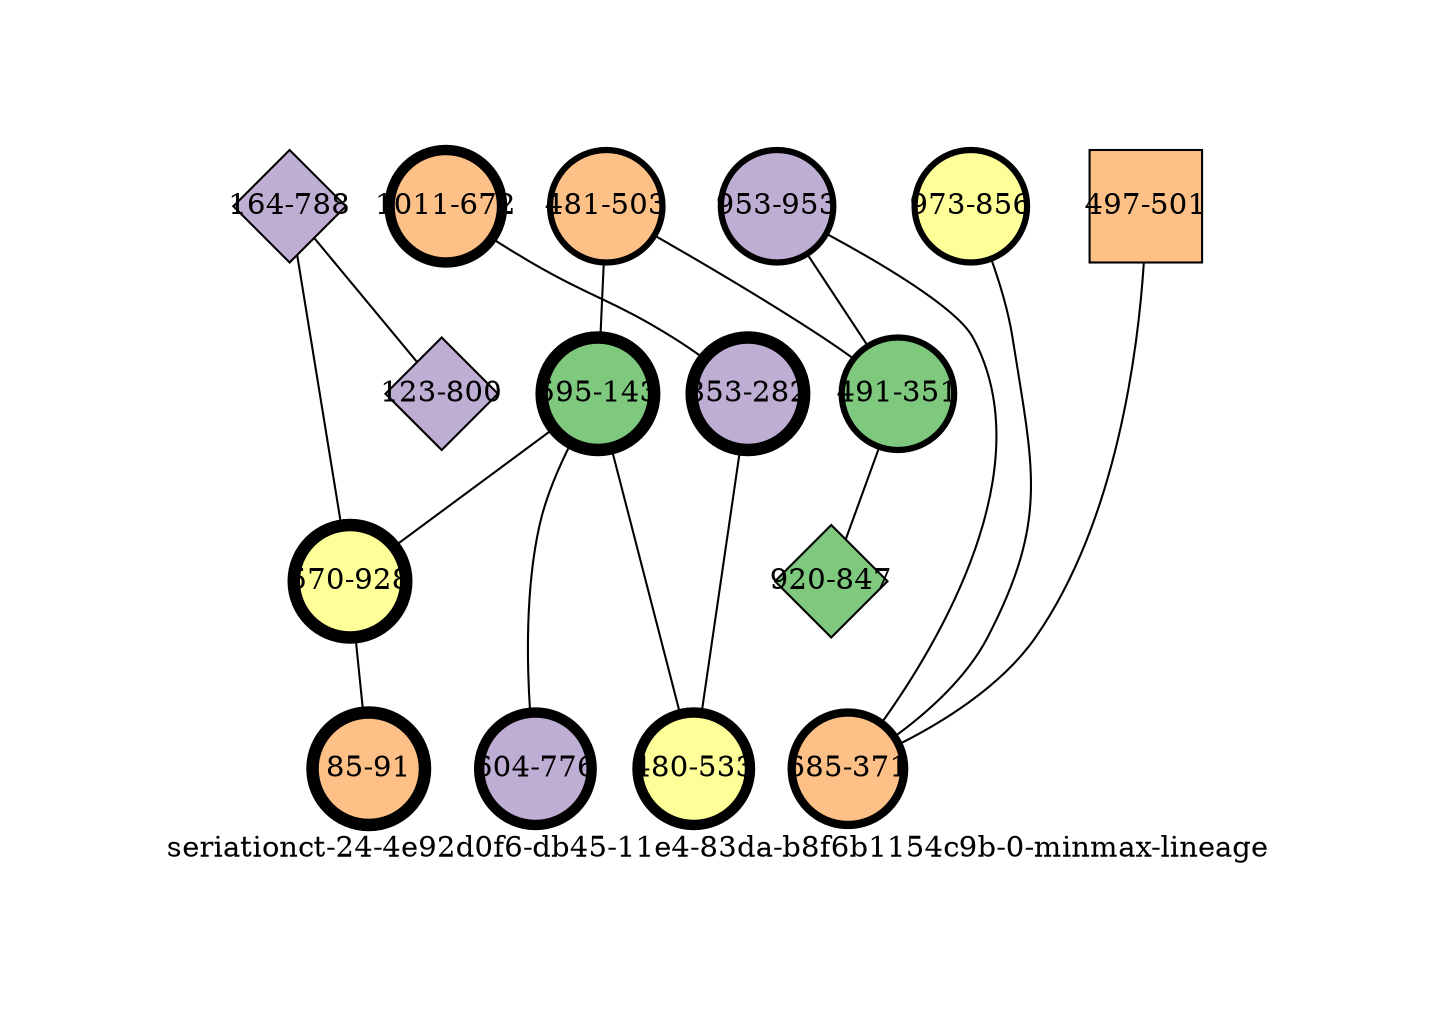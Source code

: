 strict graph "seriationct-24-4e92d0f6-db45-11e4-83da-b8f6b1154c9b-0-minmax-lineage" {
labelloc=b;
ratio=auto;
pad="1.0";
label="seriationct-24-4e92d0f6-db45-11e4-83da-b8f6b1154c9b-0-minmax-lineage";
node [width="0.75", style=filled, fixedsize=true, height="0.75", shape=circle, label=""];
0 [xCoordinate="788.0", appears_in_slice=1, yCoordinate="164.0", colorscheme=accent6, lineage_id=2, short_label="164-788", label="164-788", shape=diamond, cluster_id=1, fillcolor=2, size="500.0", id=3, penwidth="1.0"];
1 [xCoordinate="501.0", appears_in_slice=1, yCoordinate="497.0", colorscheme=accent6, lineage_id=1, short_label="497-501", label="497-501", shape=square, cluster_id=2, fillcolor=3, size="500.0", id=0, penwidth="1.0"];
2 [xCoordinate="856.0", appears_in_slice=3, yCoordinate="973.0", colorscheme=accent6, lineage_id=0, short_label="973-856", label="973-856", shape=circle, cluster_id=3, fillcolor=4, size="500.0", id=1, penwidth="3.0"];
3 [xCoordinate="672.0", appears_in_slice=5, yCoordinate="1011.0", colorscheme=accent6, lineage_id=0, short_label="1011-672", label="1011-672", shape=circle, cluster_id=2, fillcolor=3, size="500.0", id=15, penwidth="5.0"];
4 [xCoordinate="953.0", appears_in_slice=3, yCoordinate="953.0", colorscheme=accent6, lineage_id=0, short_label="953-953", label="953-953", shape=circle, cluster_id=1, fillcolor=2, size="500.0", id=2, penwidth="3.0"];
5 [xCoordinate="503.0", appears_in_slice=3, yCoordinate="481.0", colorscheme=accent6, lineage_id=0, short_label="481-503", label="481-503", shape=circle, cluster_id=2, fillcolor=3, size="500.0", id=4, penwidth="3.0"];
6 [xCoordinate="282.0", appears_in_slice=6, yCoordinate="853.0", colorscheme=accent6, lineage_id=0, short_label="853-282", label="853-282", shape=circle, cluster_id=1, fillcolor=2, size="500.0", id=14, penwidth="6.0"];
7 [xCoordinate="143.0", appears_in_slice=6, yCoordinate="595.0", colorscheme=accent6, lineage_id=0, short_label="595-143", label="595-143", shape=circle, cluster_id=0, fillcolor=1, size="500.0", id=10, penwidth="6.0"];
8 [xCoordinate="351.0", appears_in_slice=3, yCoordinate="491.0", colorscheme=accent6, lineage_id=0, short_label="491-351", label="491-351", shape=circle, cluster_id=0, fillcolor=1, size="500.0", id=6, penwidth="3.0"];
9 [xCoordinate="928.0", appears_in_slice=6, yCoordinate="570.0", colorscheme=accent6, lineage_id=0, short_label="570-928", label="570-928", shape=circle, cluster_id=3, fillcolor=4, size="500.0", id=8, penwidth="6.0"];
10 [xCoordinate="371.0", appears_in_slice=4, yCoordinate="685.0", colorscheme=accent6, lineage_id=0, short_label="685-371", label="685-371", shape=circle, cluster_id=2, fillcolor=3, size="500.0", id=9, penwidth="4.0"];
11 [xCoordinate="800.0", appears_in_slice=1, yCoordinate="123.0", colorscheme=accent6, lineage_id=2, short_label="123-800", label="123-800", shape=diamond, cluster_id=1, fillcolor=2, size="500.0", id=5, penwidth="1.0"];
12 [xCoordinate="847.0", appears_in_slice=1, yCoordinate="920.0", colorscheme=accent6, lineage_id=2, short_label="920-847", label="920-847", shape=diamond, cluster_id=0, fillcolor=1, size="500.0", id=11, penwidth="1.0"];
13 [xCoordinate="776.0", appears_in_slice=5, yCoordinate="604.0", colorscheme=accent6, lineage_id=0, short_label="604-776", label="604-776", shape=circle, cluster_id=1, fillcolor=2, size="500.0", id=13, penwidth="5.0"];
14 [xCoordinate="533.0", appears_in_slice=5, yCoordinate="480.0", colorscheme=accent6, lineage_id=0, short_label="480-533", label="480-533", shape=circle, cluster_id=3, fillcolor=4, size="500.0", id=7, penwidth="5.0"];
15 [xCoordinate="91.0", appears_in_slice=6, yCoordinate="85.0", colorscheme=accent6, lineage_id=0, short_label="85-91", label="85-91", shape=circle, cluster_id=2, fillcolor=3, size="500.0", id=12, penwidth="6.0"];
0 -- 9  [inverseweight="2.014197764", weight="0.496475578453"];
0 -- 11  [inverseweight="21.5967106395", weight="0.0463033476112"];
1 -- 10  [inverseweight="1.99696691369", weight="0.500759423276"];
2 -- 10  [inverseweight="1.86204565577", weight="0.537043759856"];
3 -- 6  [inverseweight="9.3201866442", weight="0.107293988648"];
4 -- 8  [inverseweight="27.8639106288", weight="0.0358887168899"];
4 -- 10  [inverseweight="1.824841825", weight="0.547992700681"];
5 -- 8  [inverseweight="8.48066914441", weight="0.117915223784"];
5 -- 7  [inverseweight="2.73563257136", weight="0.365546166715"];
6 -- 14  [inverseweight="7.37851670126", weight="0.135528594769"];
7 -- 9  [inverseweight="12.0630860163", weight="0.0828975271043"];
7 -- 14  [inverseweight="3.11758022035", weight="0.320761593711"];
7 -- 13  [inverseweight="2.96195225239", weight="0.337615165536"];
8 -- 12  [inverseweight="1.11201206858", weight="0.899270815717"];
9 -- 15  [inverseweight="2.32495277488", weight="0.430116263352"];
}
